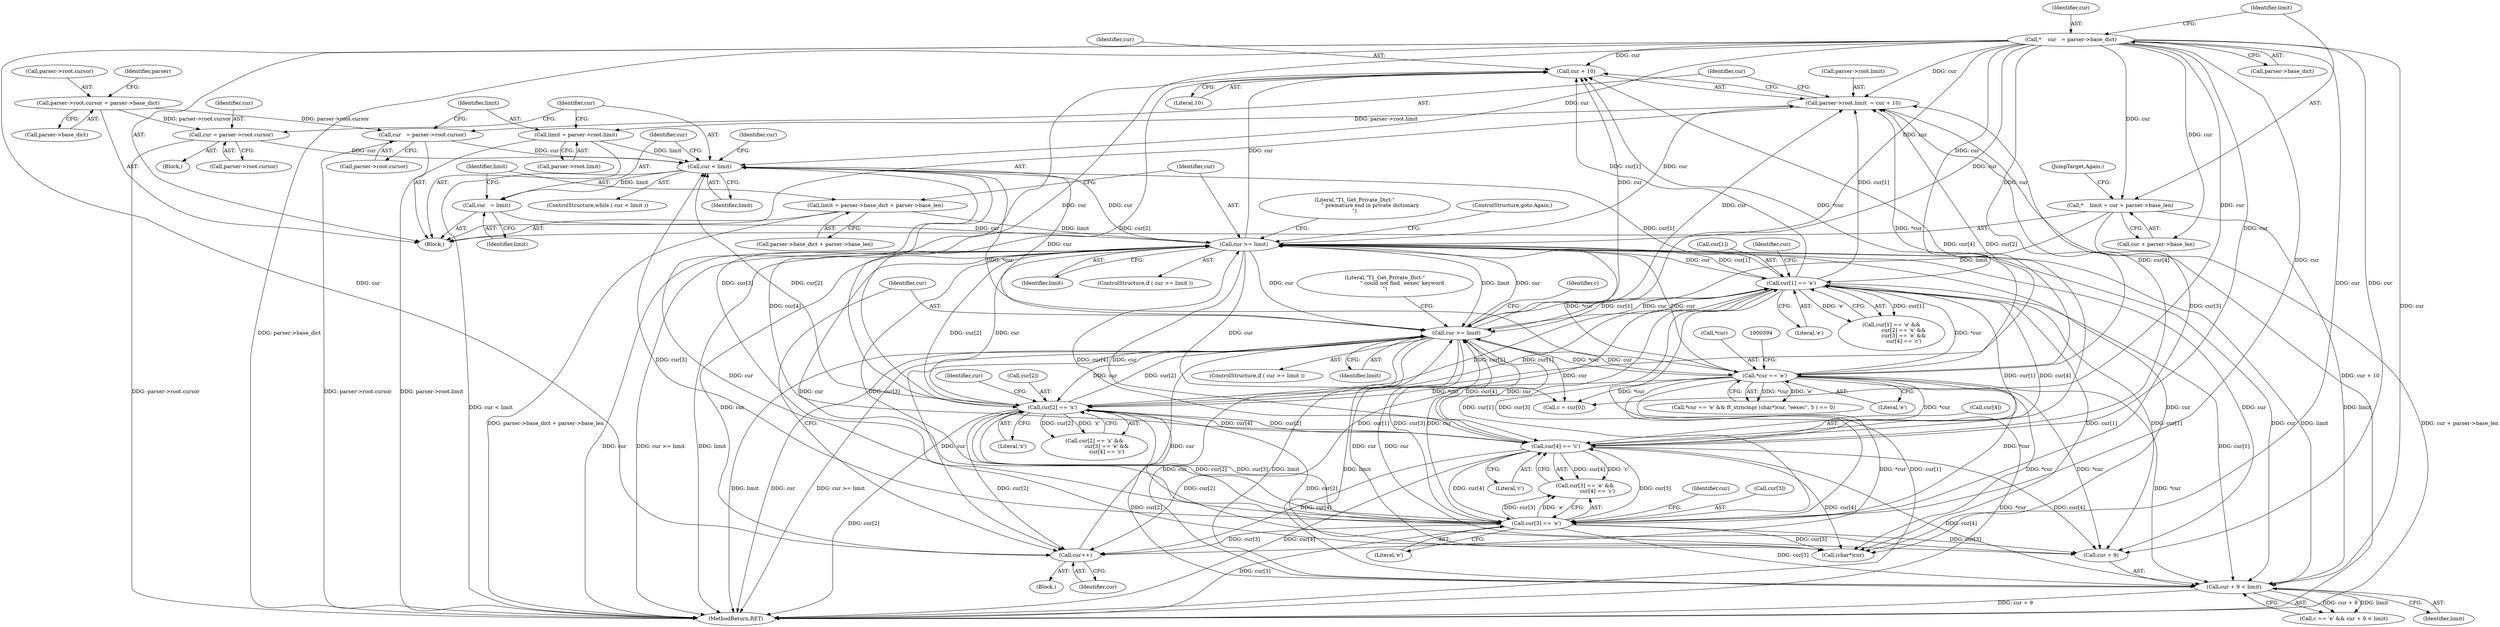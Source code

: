 digraph "0_savannah_e3058617f384cb6709f3878f753fa17aca9e3a30@pointer" {
"1000363" [label="(Call,cur + 10)"];
"1000311" [label="(Call,cur[1] == 'e')"];
"1000337" [label="(Call,cur >= limit)"];
"1000317" [label="(Call,cur[2] == 'x')"];
"1000431" [label="(Call,cur >= limit)"];
"1000328" [label="(Call,cur[4] == 'c')"];
"1000323" [label="(Call,cur[3] == 'e')"];
"1000274" [label="(Call,*    cur   = parser->base_dict)"];
"1000387" [label="(Call,*cur == 'e')"];
"1000418" [label="(Call,cur   = limit)"];
"1000381" [label="(Call,cur < limit)"];
"1000411" [label="(Call,cur = parser->root.cursor)"];
"1000348" [label="(Call,parser->root.cursor = parser->base_dict)"];
"1000366" [label="(Call,cur   = parser->root.cursor)"];
"1000373" [label="(Call,limit = parser->root.limit)"];
"1000357" [label="(Call,parser->root.limit  = cur + 10)"];
"1000421" [label="(Call,limit = parser->base_dict + parser->base_len)"];
"1000334" [label="(Call,cur++)"];
"1000303" [label="(Call,cur + 9 < limit)"];
"1000280" [label="(Call,*    limit = cur + parser->base_len)"];
"1000365" [label="(Literal,10)"];
"1000337" [label="(Call,cur >= limit)"];
"1000334" [label="(Call,cur++)"];
"1000381" [label="(Call,cur < limit)"];
"1000336" [label="(ControlStructure,if ( cur >= limit ))"];
"1000327" [label="(Literal,'e')"];
"1000321" [label="(Literal,'x')"];
"1000281" [label="(Identifier,limit)"];
"1000384" [label="(Block,)"];
"1000294" [label="(Identifier,c)"];
"1000272" [label="(Block,)"];
"1000373" [label="(Call,limit = parser->root.limit)"];
"1000354" [label="(Call,parser->base_dict)"];
"1000282" [label="(Call,cur + parser->base_len)"];
"1000363" [label="(Call,cur + 10)"];
"1000323" [label="(Call,cur[3] == 'e')"];
"1000315" [label="(Literal,'e')"];
"1000330" [label="(Identifier,cur)"];
"1000348" [label="(Call,parser->root.cursor = parser->base_dict)"];
"1000316" [label="(Call,cur[2] == 'x' &&\n               cur[3] == 'e' &&\n               cur[4] == 'c')"];
"1000412" [label="(Identifier,cur)"];
"1000387" [label="(Call,*cur == 'e')"];
"1000436" [label="(Literal,\"T1_Get_Private_Dict:\"\n                   \" premature end in private dictionary\n\")"];
"1000386" [label="(Call,*cur == 'e' && ft_strncmp( (char*)cur, \"eexec\", 5 ) == 0)"];
"1000319" [label="(Identifier,cur)"];
"1000325" [label="(Identifier,cur)"];
"1000312" [label="(Call,cur[1])"];
"1000332" [label="(Literal,'c')"];
"1000375" [label="(Call,parser->root.limit)"];
"1000374" [label="(Identifier,limit)"];
"1000422" [label="(Identifier,limit)"];
"1000358" [label="(Call,parser->root.limit)"];
"1000317" [label="(Call,cur[2] == 'x')"];
"1000421" [label="(Call,limit = parser->base_dict + parser->base_len)"];
"1000411" [label="(Call,cur = parser->root.cursor)"];
"1000311" [label="(Call,cur[1] == 'e')"];
"1000349" [label="(Call,parser->root.cursor)"];
"1000383" [label="(Identifier,limit)"];
"1000357" [label="(Call,parser->root.limit  = cur + 10)"];
"1000275" [label="(Identifier,cur)"];
"1000310" [label="(Call,cur[1] == 'e' &&\n               cur[2] == 'x' &&\n               cur[3] == 'e' &&\n               cur[4] == 'c')"];
"1000280" [label="(Call,*    limit = cur + parser->base_len)"];
"1000382" [label="(Identifier,cur)"];
"1000290" [label="(JumpTarget,Again:)"];
"1000274" [label="(Call,*    cur   = parser->base_dict)"];
"1000442" [label="(ControlStructure,goto Again;)"];
"1000366" [label="(Call,cur   = parser->root.cursor)"];
"1000413" [label="(Call,parser->root.cursor)"];
"1000339" [label="(Identifier,limit)"];
"1000342" [label="(Literal,\"T1_Get_Private_Dict:\"\n                     \" could not find `eexec' keyword\n\")"];
"1000276" [label="(Call,parser->base_dict)"];
"1000431" [label="(Call,cur >= limit)"];
"1000364" [label="(Identifier,cur)"];
"1000367" [label="(Identifier,cur)"];
"1000423" [label="(Call,parser->base_dict + parser->base_len)"];
"1000324" [label="(Call,cur[3])"];
"1000292" [label="(Block,)"];
"1000433" [label="(Identifier,limit)"];
"1000303" [label="(Call,cur + 9 < limit)"];
"1000304" [label="(Call,cur + 9)"];
"1000329" [label="(Call,cur[4])"];
"1000318" [label="(Call,cur[2])"];
"1000420" [label="(Identifier,limit)"];
"1000328" [label="(Call,cur[4] == 'c')"];
"1000393" [label="(Call,(char*)cur)"];
"1000430" [label="(ControlStructure,if ( cur >= limit ))"];
"1000360" [label="(Identifier,parser)"];
"1000307" [label="(Identifier,limit)"];
"1000390" [label="(Literal,'e')"];
"1000419" [label="(Identifier,cur)"];
"1000322" [label="(Call,cur[3] == 'e' &&\n               cur[4] == 'c')"];
"1000727" [label="(MethodReturn,RET)"];
"1000388" [label="(Call,*cur)"];
"1000380" [label="(ControlStructure,while ( cur < limit ))"];
"1000389" [label="(Identifier,cur)"];
"1000432" [label="(Identifier,cur)"];
"1000338" [label="(Identifier,cur)"];
"1000335" [label="(Identifier,cur)"];
"1000299" [label="(Call,c == 'e' && cur + 9 < limit)"];
"1000418" [label="(Call,cur   = limit)"];
"1000368" [label="(Call,parser->root.cursor)"];
"1000293" [label="(Call,c = cur[0])"];
"1000363" -> "1000357"  [label="AST: "];
"1000363" -> "1000365"  [label="CFG: "];
"1000364" -> "1000363"  [label="AST: "];
"1000365" -> "1000363"  [label="AST: "];
"1000357" -> "1000363"  [label="CFG: "];
"1000311" -> "1000363"  [label="DDG: cur[1]"];
"1000317" -> "1000363"  [label="DDG: cur[2]"];
"1000337" -> "1000363"  [label="DDG: cur"];
"1000431" -> "1000363"  [label="DDG: cur"];
"1000328" -> "1000363"  [label="DDG: cur[4]"];
"1000323" -> "1000363"  [label="DDG: cur[3]"];
"1000274" -> "1000363"  [label="DDG: cur"];
"1000387" -> "1000363"  [label="DDG: *cur"];
"1000311" -> "1000310"  [label="AST: "];
"1000311" -> "1000315"  [label="CFG: "];
"1000312" -> "1000311"  [label="AST: "];
"1000315" -> "1000311"  [label="AST: "];
"1000319" -> "1000311"  [label="CFG: "];
"1000310" -> "1000311"  [label="CFG: "];
"1000311" -> "1000727"  [label="DDG: cur[1]"];
"1000311" -> "1000303"  [label="DDG: cur[1]"];
"1000311" -> "1000304"  [label="DDG: cur[1]"];
"1000311" -> "1000310"  [label="DDG: cur[1]"];
"1000311" -> "1000310"  [label="DDG: 'e'"];
"1000337" -> "1000311"  [label="DDG: cur"];
"1000431" -> "1000311"  [label="DDG: cur"];
"1000317" -> "1000311"  [label="DDG: cur[2]"];
"1000328" -> "1000311"  [label="DDG: cur[4]"];
"1000323" -> "1000311"  [label="DDG: cur[3]"];
"1000274" -> "1000311"  [label="DDG: cur"];
"1000387" -> "1000311"  [label="DDG: *cur"];
"1000311" -> "1000317"  [label="DDG: cur[1]"];
"1000311" -> "1000323"  [label="DDG: cur[1]"];
"1000311" -> "1000328"  [label="DDG: cur[1]"];
"1000311" -> "1000334"  [label="DDG: cur[1]"];
"1000311" -> "1000337"  [label="DDG: cur[1]"];
"1000311" -> "1000357"  [label="DDG: cur[1]"];
"1000311" -> "1000381"  [label="DDG: cur[1]"];
"1000311" -> "1000393"  [label="DDG: cur[1]"];
"1000311" -> "1000431"  [label="DDG: cur[1]"];
"1000337" -> "1000336"  [label="AST: "];
"1000337" -> "1000339"  [label="CFG: "];
"1000338" -> "1000337"  [label="AST: "];
"1000339" -> "1000337"  [label="AST: "];
"1000294" -> "1000337"  [label="CFG: "];
"1000342" -> "1000337"  [label="CFG: "];
"1000337" -> "1000727"  [label="DDG: limit"];
"1000337" -> "1000727"  [label="DDG: cur"];
"1000337" -> "1000727"  [label="DDG: cur >= limit"];
"1000337" -> "1000293"  [label="DDG: cur"];
"1000337" -> "1000303"  [label="DDG: cur"];
"1000337" -> "1000303"  [label="DDG: limit"];
"1000337" -> "1000304"  [label="DDG: cur"];
"1000337" -> "1000317"  [label="DDG: cur"];
"1000337" -> "1000323"  [label="DDG: cur"];
"1000337" -> "1000328"  [label="DDG: cur"];
"1000337" -> "1000334"  [label="DDG: cur"];
"1000317" -> "1000337"  [label="DDG: cur[2]"];
"1000328" -> "1000337"  [label="DDG: cur[4]"];
"1000334" -> "1000337"  [label="DDG: cur"];
"1000323" -> "1000337"  [label="DDG: cur[3]"];
"1000387" -> "1000337"  [label="DDG: *cur"];
"1000431" -> "1000337"  [label="DDG: cur"];
"1000431" -> "1000337"  [label="DDG: limit"];
"1000274" -> "1000337"  [label="DDG: cur"];
"1000303" -> "1000337"  [label="DDG: limit"];
"1000280" -> "1000337"  [label="DDG: limit"];
"1000337" -> "1000357"  [label="DDG: cur"];
"1000337" -> "1000381"  [label="DDG: cur"];
"1000337" -> "1000387"  [label="DDG: cur"];
"1000337" -> "1000393"  [label="DDG: cur"];
"1000337" -> "1000431"  [label="DDG: cur"];
"1000317" -> "1000316"  [label="AST: "];
"1000317" -> "1000321"  [label="CFG: "];
"1000318" -> "1000317"  [label="AST: "];
"1000321" -> "1000317"  [label="AST: "];
"1000325" -> "1000317"  [label="CFG: "];
"1000316" -> "1000317"  [label="CFG: "];
"1000317" -> "1000727"  [label="DDG: cur[2]"];
"1000317" -> "1000303"  [label="DDG: cur[2]"];
"1000317" -> "1000304"  [label="DDG: cur[2]"];
"1000317" -> "1000316"  [label="DDG: cur[2]"];
"1000317" -> "1000316"  [label="DDG: 'x'"];
"1000431" -> "1000317"  [label="DDG: cur"];
"1000328" -> "1000317"  [label="DDG: cur[4]"];
"1000323" -> "1000317"  [label="DDG: cur[3]"];
"1000274" -> "1000317"  [label="DDG: cur"];
"1000387" -> "1000317"  [label="DDG: *cur"];
"1000317" -> "1000323"  [label="DDG: cur[2]"];
"1000317" -> "1000328"  [label="DDG: cur[2]"];
"1000317" -> "1000334"  [label="DDG: cur[2]"];
"1000317" -> "1000357"  [label="DDG: cur[2]"];
"1000317" -> "1000381"  [label="DDG: cur[2]"];
"1000317" -> "1000393"  [label="DDG: cur[2]"];
"1000317" -> "1000431"  [label="DDG: cur[2]"];
"1000431" -> "1000430"  [label="AST: "];
"1000431" -> "1000433"  [label="CFG: "];
"1000432" -> "1000431"  [label="AST: "];
"1000433" -> "1000431"  [label="AST: "];
"1000436" -> "1000431"  [label="CFG: "];
"1000442" -> "1000431"  [label="CFG: "];
"1000431" -> "1000727"  [label="DDG: cur"];
"1000431" -> "1000727"  [label="DDG: cur >= limit"];
"1000431" -> "1000727"  [label="DDG: limit"];
"1000431" -> "1000293"  [label="DDG: cur"];
"1000431" -> "1000303"  [label="DDG: cur"];
"1000431" -> "1000303"  [label="DDG: limit"];
"1000431" -> "1000304"  [label="DDG: cur"];
"1000431" -> "1000323"  [label="DDG: cur"];
"1000431" -> "1000328"  [label="DDG: cur"];
"1000431" -> "1000334"  [label="DDG: cur"];
"1000431" -> "1000357"  [label="DDG: cur"];
"1000431" -> "1000381"  [label="DDG: cur"];
"1000431" -> "1000387"  [label="DDG: cur"];
"1000431" -> "1000393"  [label="DDG: cur"];
"1000328" -> "1000431"  [label="DDG: cur[4]"];
"1000418" -> "1000431"  [label="DDG: cur"];
"1000323" -> "1000431"  [label="DDG: cur[3]"];
"1000387" -> "1000431"  [label="DDG: *cur"];
"1000274" -> "1000431"  [label="DDG: cur"];
"1000421" -> "1000431"  [label="DDG: limit"];
"1000328" -> "1000322"  [label="AST: "];
"1000328" -> "1000332"  [label="CFG: "];
"1000329" -> "1000328"  [label="AST: "];
"1000332" -> "1000328"  [label="AST: "];
"1000322" -> "1000328"  [label="CFG: "];
"1000328" -> "1000727"  [label="DDG: cur[4]"];
"1000328" -> "1000303"  [label="DDG: cur[4]"];
"1000328" -> "1000304"  [label="DDG: cur[4]"];
"1000328" -> "1000323"  [label="DDG: cur[4]"];
"1000328" -> "1000322"  [label="DDG: cur[4]"];
"1000328" -> "1000322"  [label="DDG: 'c'"];
"1000323" -> "1000328"  [label="DDG: cur[3]"];
"1000274" -> "1000328"  [label="DDG: cur"];
"1000387" -> "1000328"  [label="DDG: *cur"];
"1000328" -> "1000334"  [label="DDG: cur[4]"];
"1000328" -> "1000357"  [label="DDG: cur[4]"];
"1000328" -> "1000381"  [label="DDG: cur[4]"];
"1000328" -> "1000393"  [label="DDG: cur[4]"];
"1000323" -> "1000322"  [label="AST: "];
"1000323" -> "1000327"  [label="CFG: "];
"1000324" -> "1000323"  [label="AST: "];
"1000327" -> "1000323"  [label="AST: "];
"1000330" -> "1000323"  [label="CFG: "];
"1000322" -> "1000323"  [label="CFG: "];
"1000323" -> "1000727"  [label="DDG: cur[3]"];
"1000323" -> "1000303"  [label="DDG: cur[3]"];
"1000323" -> "1000304"  [label="DDG: cur[3]"];
"1000323" -> "1000322"  [label="DDG: cur[3]"];
"1000323" -> "1000322"  [label="DDG: 'e'"];
"1000274" -> "1000323"  [label="DDG: cur"];
"1000387" -> "1000323"  [label="DDG: *cur"];
"1000323" -> "1000334"  [label="DDG: cur[3]"];
"1000323" -> "1000357"  [label="DDG: cur[3]"];
"1000323" -> "1000381"  [label="DDG: cur[3]"];
"1000323" -> "1000393"  [label="DDG: cur[3]"];
"1000274" -> "1000272"  [label="AST: "];
"1000274" -> "1000276"  [label="CFG: "];
"1000275" -> "1000274"  [label="AST: "];
"1000276" -> "1000274"  [label="AST: "];
"1000281" -> "1000274"  [label="CFG: "];
"1000274" -> "1000727"  [label="DDG: parser->base_dict"];
"1000274" -> "1000280"  [label="DDG: cur"];
"1000274" -> "1000282"  [label="DDG: cur"];
"1000274" -> "1000293"  [label="DDG: cur"];
"1000274" -> "1000303"  [label="DDG: cur"];
"1000274" -> "1000304"  [label="DDG: cur"];
"1000274" -> "1000334"  [label="DDG: cur"];
"1000274" -> "1000357"  [label="DDG: cur"];
"1000274" -> "1000381"  [label="DDG: cur"];
"1000274" -> "1000387"  [label="DDG: cur"];
"1000274" -> "1000393"  [label="DDG: cur"];
"1000387" -> "1000386"  [label="AST: "];
"1000387" -> "1000390"  [label="CFG: "];
"1000388" -> "1000387"  [label="AST: "];
"1000390" -> "1000387"  [label="AST: "];
"1000394" -> "1000387"  [label="CFG: "];
"1000386" -> "1000387"  [label="CFG: "];
"1000387" -> "1000727"  [label="DDG: *cur"];
"1000387" -> "1000293"  [label="DDG: *cur"];
"1000387" -> "1000303"  [label="DDG: *cur"];
"1000387" -> "1000304"  [label="DDG: *cur"];
"1000387" -> "1000334"  [label="DDG: *cur"];
"1000387" -> "1000357"  [label="DDG: *cur"];
"1000387" -> "1000381"  [label="DDG: *cur"];
"1000387" -> "1000386"  [label="DDG: *cur"];
"1000387" -> "1000386"  [label="DDG: 'e'"];
"1000387" -> "1000393"  [label="DDG: *cur"];
"1000418" -> "1000272"  [label="AST: "];
"1000418" -> "1000420"  [label="CFG: "];
"1000419" -> "1000418"  [label="AST: "];
"1000420" -> "1000418"  [label="AST: "];
"1000422" -> "1000418"  [label="CFG: "];
"1000381" -> "1000418"  [label="DDG: limit"];
"1000381" -> "1000380"  [label="AST: "];
"1000381" -> "1000383"  [label="CFG: "];
"1000382" -> "1000381"  [label="AST: "];
"1000383" -> "1000381"  [label="AST: "];
"1000389" -> "1000381"  [label="CFG: "];
"1000419" -> "1000381"  [label="CFG: "];
"1000381" -> "1000727"  [label="DDG: cur < limit"];
"1000411" -> "1000381"  [label="DDG: cur"];
"1000366" -> "1000381"  [label="DDG: cur"];
"1000373" -> "1000381"  [label="DDG: limit"];
"1000381" -> "1000393"  [label="DDG: cur"];
"1000411" -> "1000384"  [label="AST: "];
"1000411" -> "1000413"  [label="CFG: "];
"1000412" -> "1000411"  [label="AST: "];
"1000413" -> "1000411"  [label="AST: "];
"1000382" -> "1000411"  [label="CFG: "];
"1000411" -> "1000727"  [label="DDG: parser->root.cursor"];
"1000348" -> "1000411"  [label="DDG: parser->root.cursor"];
"1000348" -> "1000272"  [label="AST: "];
"1000348" -> "1000354"  [label="CFG: "];
"1000349" -> "1000348"  [label="AST: "];
"1000354" -> "1000348"  [label="AST: "];
"1000360" -> "1000348"  [label="CFG: "];
"1000348" -> "1000366"  [label="DDG: parser->root.cursor"];
"1000366" -> "1000272"  [label="AST: "];
"1000366" -> "1000368"  [label="CFG: "];
"1000367" -> "1000366"  [label="AST: "];
"1000368" -> "1000366"  [label="AST: "];
"1000374" -> "1000366"  [label="CFG: "];
"1000366" -> "1000727"  [label="DDG: parser->root.cursor"];
"1000373" -> "1000272"  [label="AST: "];
"1000373" -> "1000375"  [label="CFG: "];
"1000374" -> "1000373"  [label="AST: "];
"1000375" -> "1000373"  [label="AST: "];
"1000382" -> "1000373"  [label="CFG: "];
"1000373" -> "1000727"  [label="DDG: parser->root.limit"];
"1000357" -> "1000373"  [label="DDG: parser->root.limit"];
"1000357" -> "1000272"  [label="AST: "];
"1000358" -> "1000357"  [label="AST: "];
"1000367" -> "1000357"  [label="CFG: "];
"1000357" -> "1000727"  [label="DDG: cur + 10"];
"1000421" -> "1000272"  [label="AST: "];
"1000421" -> "1000423"  [label="CFG: "];
"1000422" -> "1000421"  [label="AST: "];
"1000423" -> "1000421"  [label="AST: "];
"1000432" -> "1000421"  [label="CFG: "];
"1000421" -> "1000727"  [label="DDG: parser->base_dict + parser->base_len"];
"1000334" -> "1000292"  [label="AST: "];
"1000334" -> "1000335"  [label="CFG: "];
"1000335" -> "1000334"  [label="AST: "];
"1000338" -> "1000334"  [label="CFG: "];
"1000303" -> "1000299"  [label="AST: "];
"1000303" -> "1000307"  [label="CFG: "];
"1000304" -> "1000303"  [label="AST: "];
"1000307" -> "1000303"  [label="AST: "];
"1000299" -> "1000303"  [label="CFG: "];
"1000303" -> "1000727"  [label="DDG: cur + 9"];
"1000303" -> "1000299"  [label="DDG: cur + 9"];
"1000303" -> "1000299"  [label="DDG: limit"];
"1000280" -> "1000303"  [label="DDG: limit"];
"1000280" -> "1000272"  [label="AST: "];
"1000280" -> "1000282"  [label="CFG: "];
"1000281" -> "1000280"  [label="AST: "];
"1000282" -> "1000280"  [label="AST: "];
"1000290" -> "1000280"  [label="CFG: "];
"1000280" -> "1000727"  [label="DDG: cur + parser->base_len"];
}
